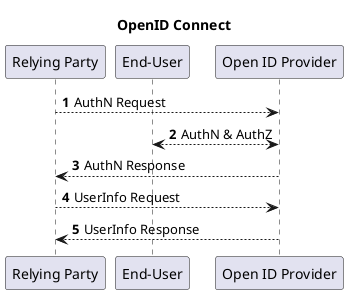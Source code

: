 @startuml openid
title OpenID Connect
autonumber

participant "Relying Party" as RP
participant "End-User" as EU
participant "Open ID Provider" as OP


RP --> OP: AuthN Request
EU <--> OP: AuthN & AuthZ
RP <-- OP: AuthN Response
RP --> OP: UserInfo Request
RP <-- OP: UserInfo Response
@enduml
